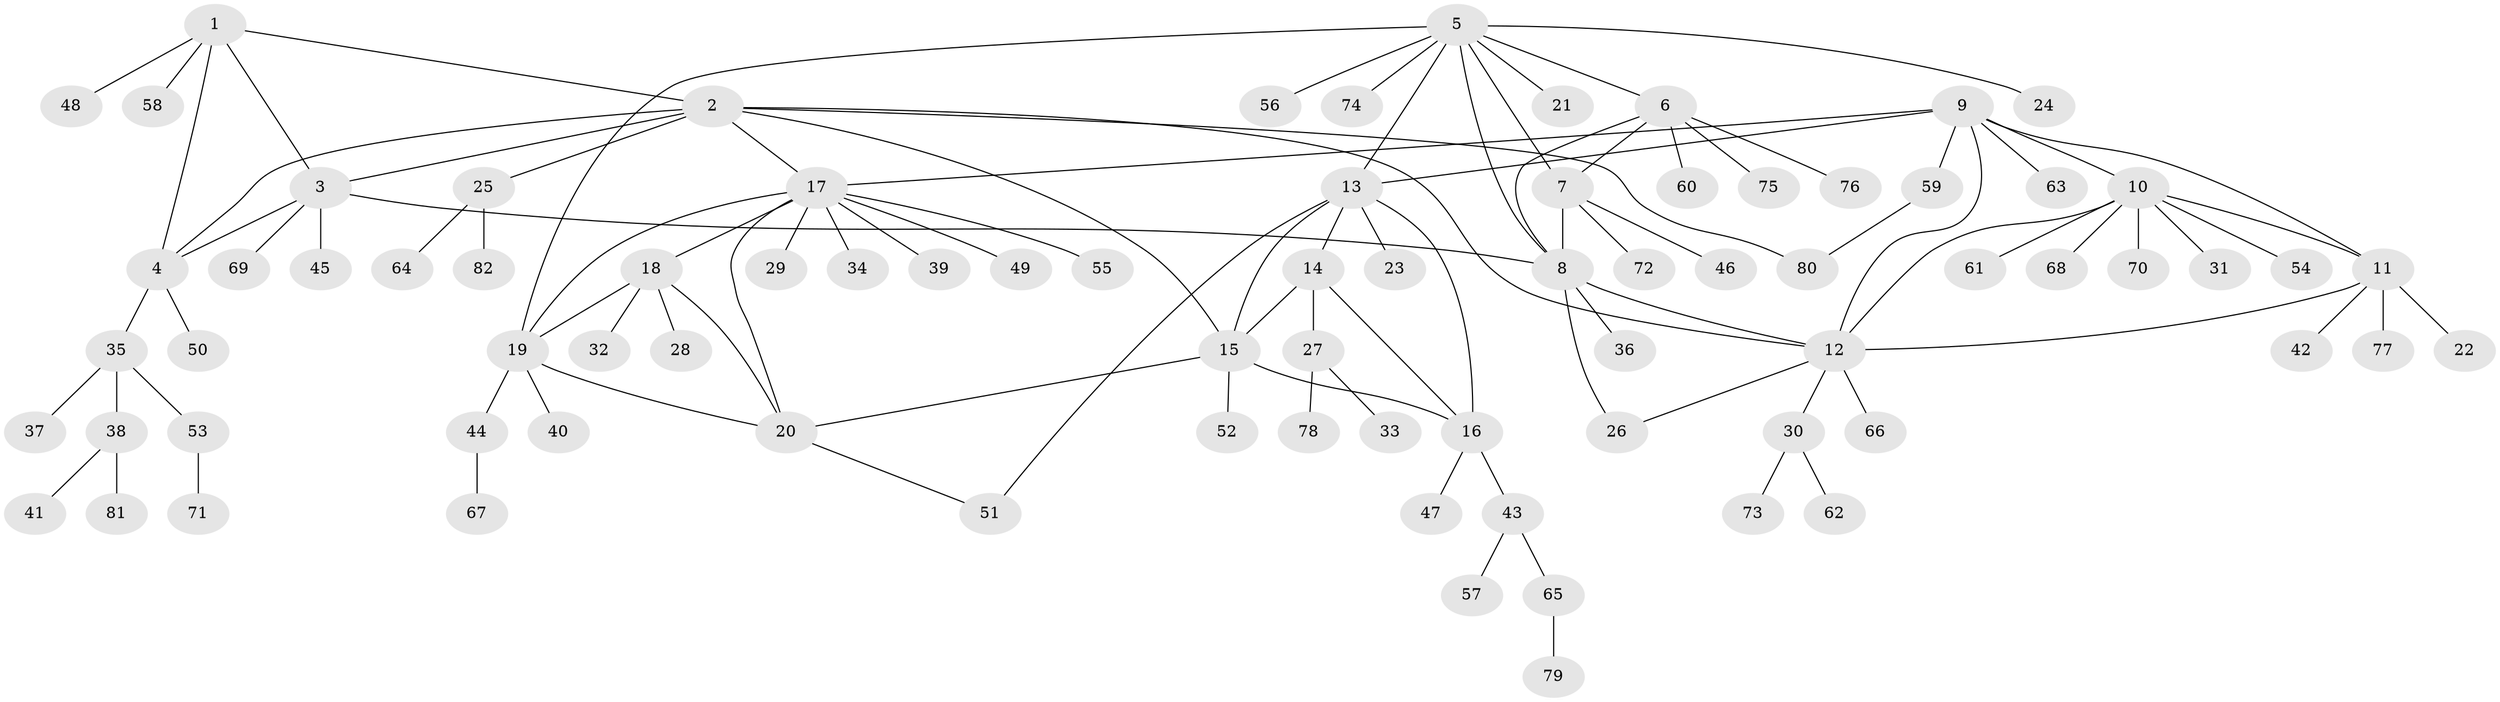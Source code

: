 // coarse degree distribution, {2: 0.04878048780487805, 5: 0.04878048780487805, 3: 0.12195121951219512, 8: 0.04878048780487805, 1: 0.4878048780487805, 4: 0.0975609756097561, 6: 0.12195121951219512, 7: 0.024390243902439025}
// Generated by graph-tools (version 1.1) at 2025/37/03/04/25 23:37:46]
// undirected, 82 vertices, 105 edges
graph export_dot {
  node [color=gray90,style=filled];
  1;
  2;
  3;
  4;
  5;
  6;
  7;
  8;
  9;
  10;
  11;
  12;
  13;
  14;
  15;
  16;
  17;
  18;
  19;
  20;
  21;
  22;
  23;
  24;
  25;
  26;
  27;
  28;
  29;
  30;
  31;
  32;
  33;
  34;
  35;
  36;
  37;
  38;
  39;
  40;
  41;
  42;
  43;
  44;
  45;
  46;
  47;
  48;
  49;
  50;
  51;
  52;
  53;
  54;
  55;
  56;
  57;
  58;
  59;
  60;
  61;
  62;
  63;
  64;
  65;
  66;
  67;
  68;
  69;
  70;
  71;
  72;
  73;
  74;
  75;
  76;
  77;
  78;
  79;
  80;
  81;
  82;
  1 -- 2;
  1 -- 3;
  1 -- 4;
  1 -- 48;
  1 -- 58;
  2 -- 3;
  2 -- 4;
  2 -- 12;
  2 -- 15;
  2 -- 17;
  2 -- 25;
  2 -- 80;
  3 -- 4;
  3 -- 8;
  3 -- 45;
  3 -- 69;
  4 -- 35;
  4 -- 50;
  5 -- 6;
  5 -- 7;
  5 -- 8;
  5 -- 13;
  5 -- 19;
  5 -- 21;
  5 -- 24;
  5 -- 56;
  5 -- 74;
  6 -- 7;
  6 -- 8;
  6 -- 60;
  6 -- 75;
  6 -- 76;
  7 -- 8;
  7 -- 46;
  7 -- 72;
  8 -- 12;
  8 -- 26;
  8 -- 36;
  9 -- 10;
  9 -- 11;
  9 -- 12;
  9 -- 13;
  9 -- 17;
  9 -- 59;
  9 -- 63;
  10 -- 11;
  10 -- 12;
  10 -- 31;
  10 -- 54;
  10 -- 61;
  10 -- 68;
  10 -- 70;
  11 -- 12;
  11 -- 22;
  11 -- 42;
  11 -- 77;
  12 -- 26;
  12 -- 30;
  12 -- 66;
  13 -- 14;
  13 -- 15;
  13 -- 16;
  13 -- 23;
  13 -- 51;
  14 -- 15;
  14 -- 16;
  14 -- 27;
  15 -- 16;
  15 -- 20;
  15 -- 52;
  16 -- 43;
  16 -- 47;
  17 -- 18;
  17 -- 19;
  17 -- 20;
  17 -- 29;
  17 -- 34;
  17 -- 39;
  17 -- 49;
  17 -- 55;
  18 -- 19;
  18 -- 20;
  18 -- 28;
  18 -- 32;
  19 -- 20;
  19 -- 40;
  19 -- 44;
  20 -- 51;
  25 -- 64;
  25 -- 82;
  27 -- 33;
  27 -- 78;
  30 -- 62;
  30 -- 73;
  35 -- 37;
  35 -- 38;
  35 -- 53;
  38 -- 41;
  38 -- 81;
  43 -- 57;
  43 -- 65;
  44 -- 67;
  53 -- 71;
  59 -- 80;
  65 -- 79;
}
